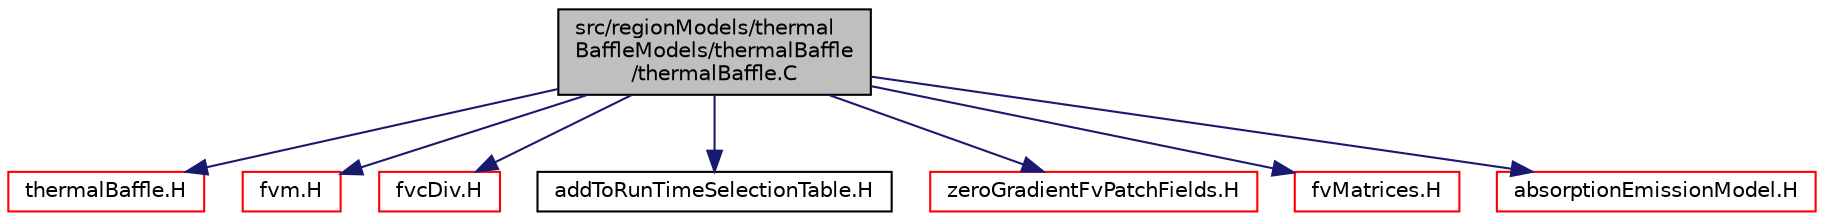 digraph "src/regionModels/thermalBaffleModels/thermalBaffle/thermalBaffle.C"
{
  bgcolor="transparent";
  edge [fontname="Helvetica",fontsize="10",labelfontname="Helvetica",labelfontsize="10"];
  node [fontname="Helvetica",fontsize="10",shape=record];
  Node1 [label="src/regionModels/thermal\lBaffleModels/thermalBaffle\l/thermalBaffle.C",height=0.2,width=0.4,color="black", fillcolor="grey75", style="filled", fontcolor="black"];
  Node1 -> Node2 [color="midnightblue",fontsize="10",style="solid",fontname="Helvetica"];
  Node2 [label="thermalBaffle.H",height=0.2,width=0.4,color="red",URL="$a09741.html"];
  Node1 -> Node3 [color="midnightblue",fontsize="10",style="solid",fontname="Helvetica"];
  Node3 [label="fvm.H",height=0.2,width=0.4,color="red",URL="$a05838.html"];
  Node1 -> Node4 [color="midnightblue",fontsize="10",style="solid",fontname="Helvetica"];
  Node4 [label="fvcDiv.H",height=0.2,width=0.4,color="red",URL="$a05808.html",tooltip="Calculate the divergence of the given field. "];
  Node1 -> Node5 [color="midnightblue",fontsize="10",style="solid",fontname="Helvetica"];
  Node5 [label="addToRunTimeSelectionTable.H",height=0.2,width=0.4,color="black",URL="$a07966.html",tooltip="Macros for easy insertion into run-time selection tables. "];
  Node1 -> Node6 [color="midnightblue",fontsize="10",style="solid",fontname="Helvetica"];
  Node6 [label="zeroGradientFvPatchFields.H",height=0.2,width=0.4,color="red",URL="$a05323.html"];
  Node1 -> Node7 [color="midnightblue",fontsize="10",style="solid",fontname="Helvetica"];
  Node7 [label="fvMatrices.H",height=0.2,width=0.4,color="red",URL="$a05911.html",tooltip="A special matrix type and solver, designed for finite volume solutions of scalar equations. "];
  Node1 -> Node8 [color="midnightblue",fontsize="10",style="solid",fontname="Helvetica"];
  Node8 [label="absorptionEmissionModel.H",height=0.2,width=0.4,color="red",URL="$a10374.html"];
}
